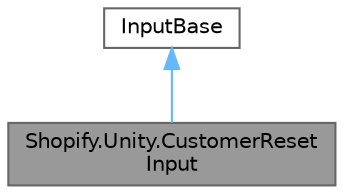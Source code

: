 digraph "Shopify.Unity.CustomerResetInput"
{
 // LATEX_PDF_SIZE
  bgcolor="transparent";
  edge [fontname=Helvetica,fontsize=10,labelfontname=Helvetica,labelfontsize=10];
  node [fontname=Helvetica,fontsize=10,shape=box,height=0.2,width=0.4];
  Node1 [id="Node000001",label="Shopify.Unity.CustomerReset\lInput",height=0.2,width=0.4,color="gray40", fillcolor="grey60", style="filled", fontcolor="black",tooltip="Specifies the fields required to reset a customer’s password."];
  Node2 -> Node1 [id="edge1_Node000001_Node000002",dir="back",color="steelblue1",style="solid",tooltip=" "];
  Node2 [id="Node000002",label="InputBase",height=0.2,width=0.4,color="gray40", fillcolor="white", style="filled",URL="$class_shopify_1_1_unity_1_1_s_d_k_1_1_input_base.html",tooltip="Base class for all GraphQL query generator input objects."];
}
